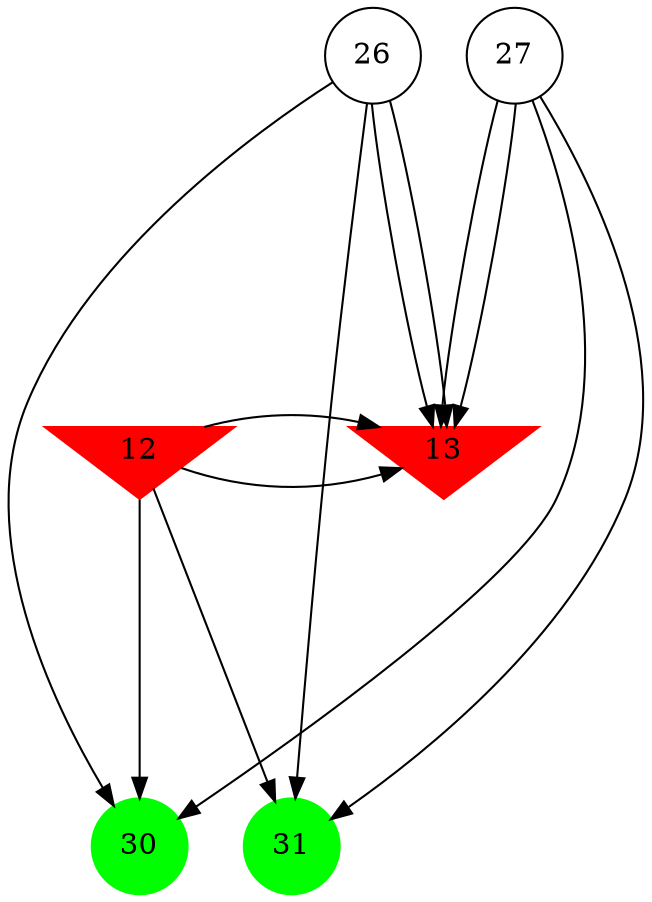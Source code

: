 digraph brain {
	ranksep=2.0;
	12 [shape=invtriangle,style=filled,color=red];
	13 [shape=invtriangle,style=filled,color=red];
	26 [shape=circle,color=black];
	27 [shape=circle,color=black];
	30 [shape=circle,style=filled,color=green];
	31 [shape=circle,style=filled,color=green];
	26	->	13;
	26	->	13;
	26	->	30;
	26	->	31;
	12	->	13;
	12	->	13;
	12	->	30;
	12	->	31;
	27	->	13;
	27	->	13;
	27	->	30;
	27	->	31;
	{ rank=same; 12; 13; }
	{ rank=same; 26; 27; }
	{ rank=same; 30; 31; }
}
